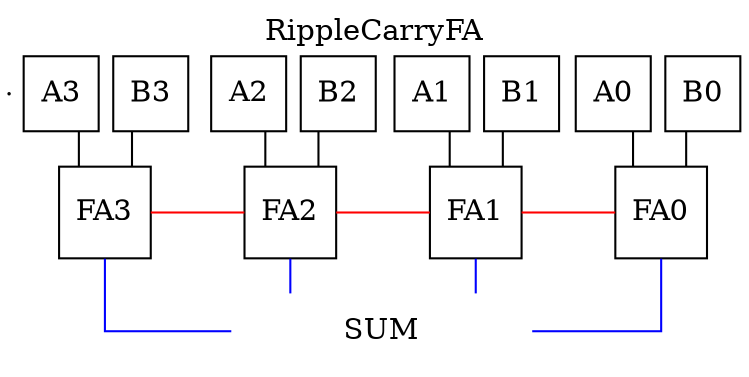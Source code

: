        digraph D {
//default
//rankdir="LR";
graph [splines=ortho, nodesep=.1, ranksep=.1, overlap=scale]
edge [arrowhead=none]
labelloc="t";
label="RippleCarryFA (generic alu with N=4)";
         label="RippleCarryFA";
		style=filled;
		//RippleCarryFA [shape=none, label=""]
                RippleCarryFA [shape=point,width=.01,height=.1];
		Y [shape=none, width=2 label="SUM"]
		node [shape=square]
		A3 -> FA3
		B3 -> FA3
		A2 -> FA2
		B2 -> FA2
                A1 -> FA1
		B1 -> FA1
		A0 -> FA0
		B0 -> FA0

		edge [color=red, label="carry"]
		FA3->FA2->FA1->FA0
		edge [color=blue, label=""] 
		FA3 -> Y
		FA2 -> Y
  		FA1 -> Y
		FA0 -> Y
		{rank=same; FA3 FA2 FA1 FA0 }
		
} 
